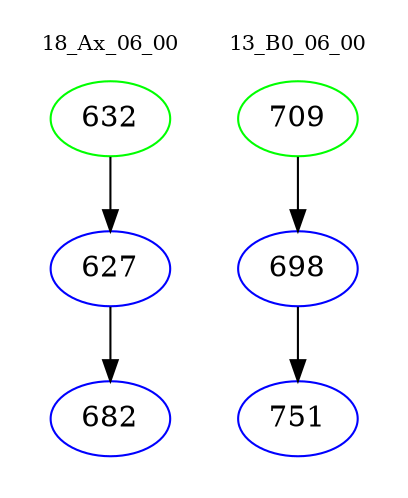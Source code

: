 digraph{
subgraph cluster_0 {
color = white
label = "18_Ax_06_00";
fontsize=10;
T0_632 [label="632", color="green"]
T0_632 -> T0_627 [color="black"]
T0_627 [label="627", color="blue"]
T0_627 -> T0_682 [color="black"]
T0_682 [label="682", color="blue"]
}
subgraph cluster_1 {
color = white
label = "13_B0_06_00";
fontsize=10;
T1_709 [label="709", color="green"]
T1_709 -> T1_698 [color="black"]
T1_698 [label="698", color="blue"]
T1_698 -> T1_751 [color="black"]
T1_751 [label="751", color="blue"]
}
}
